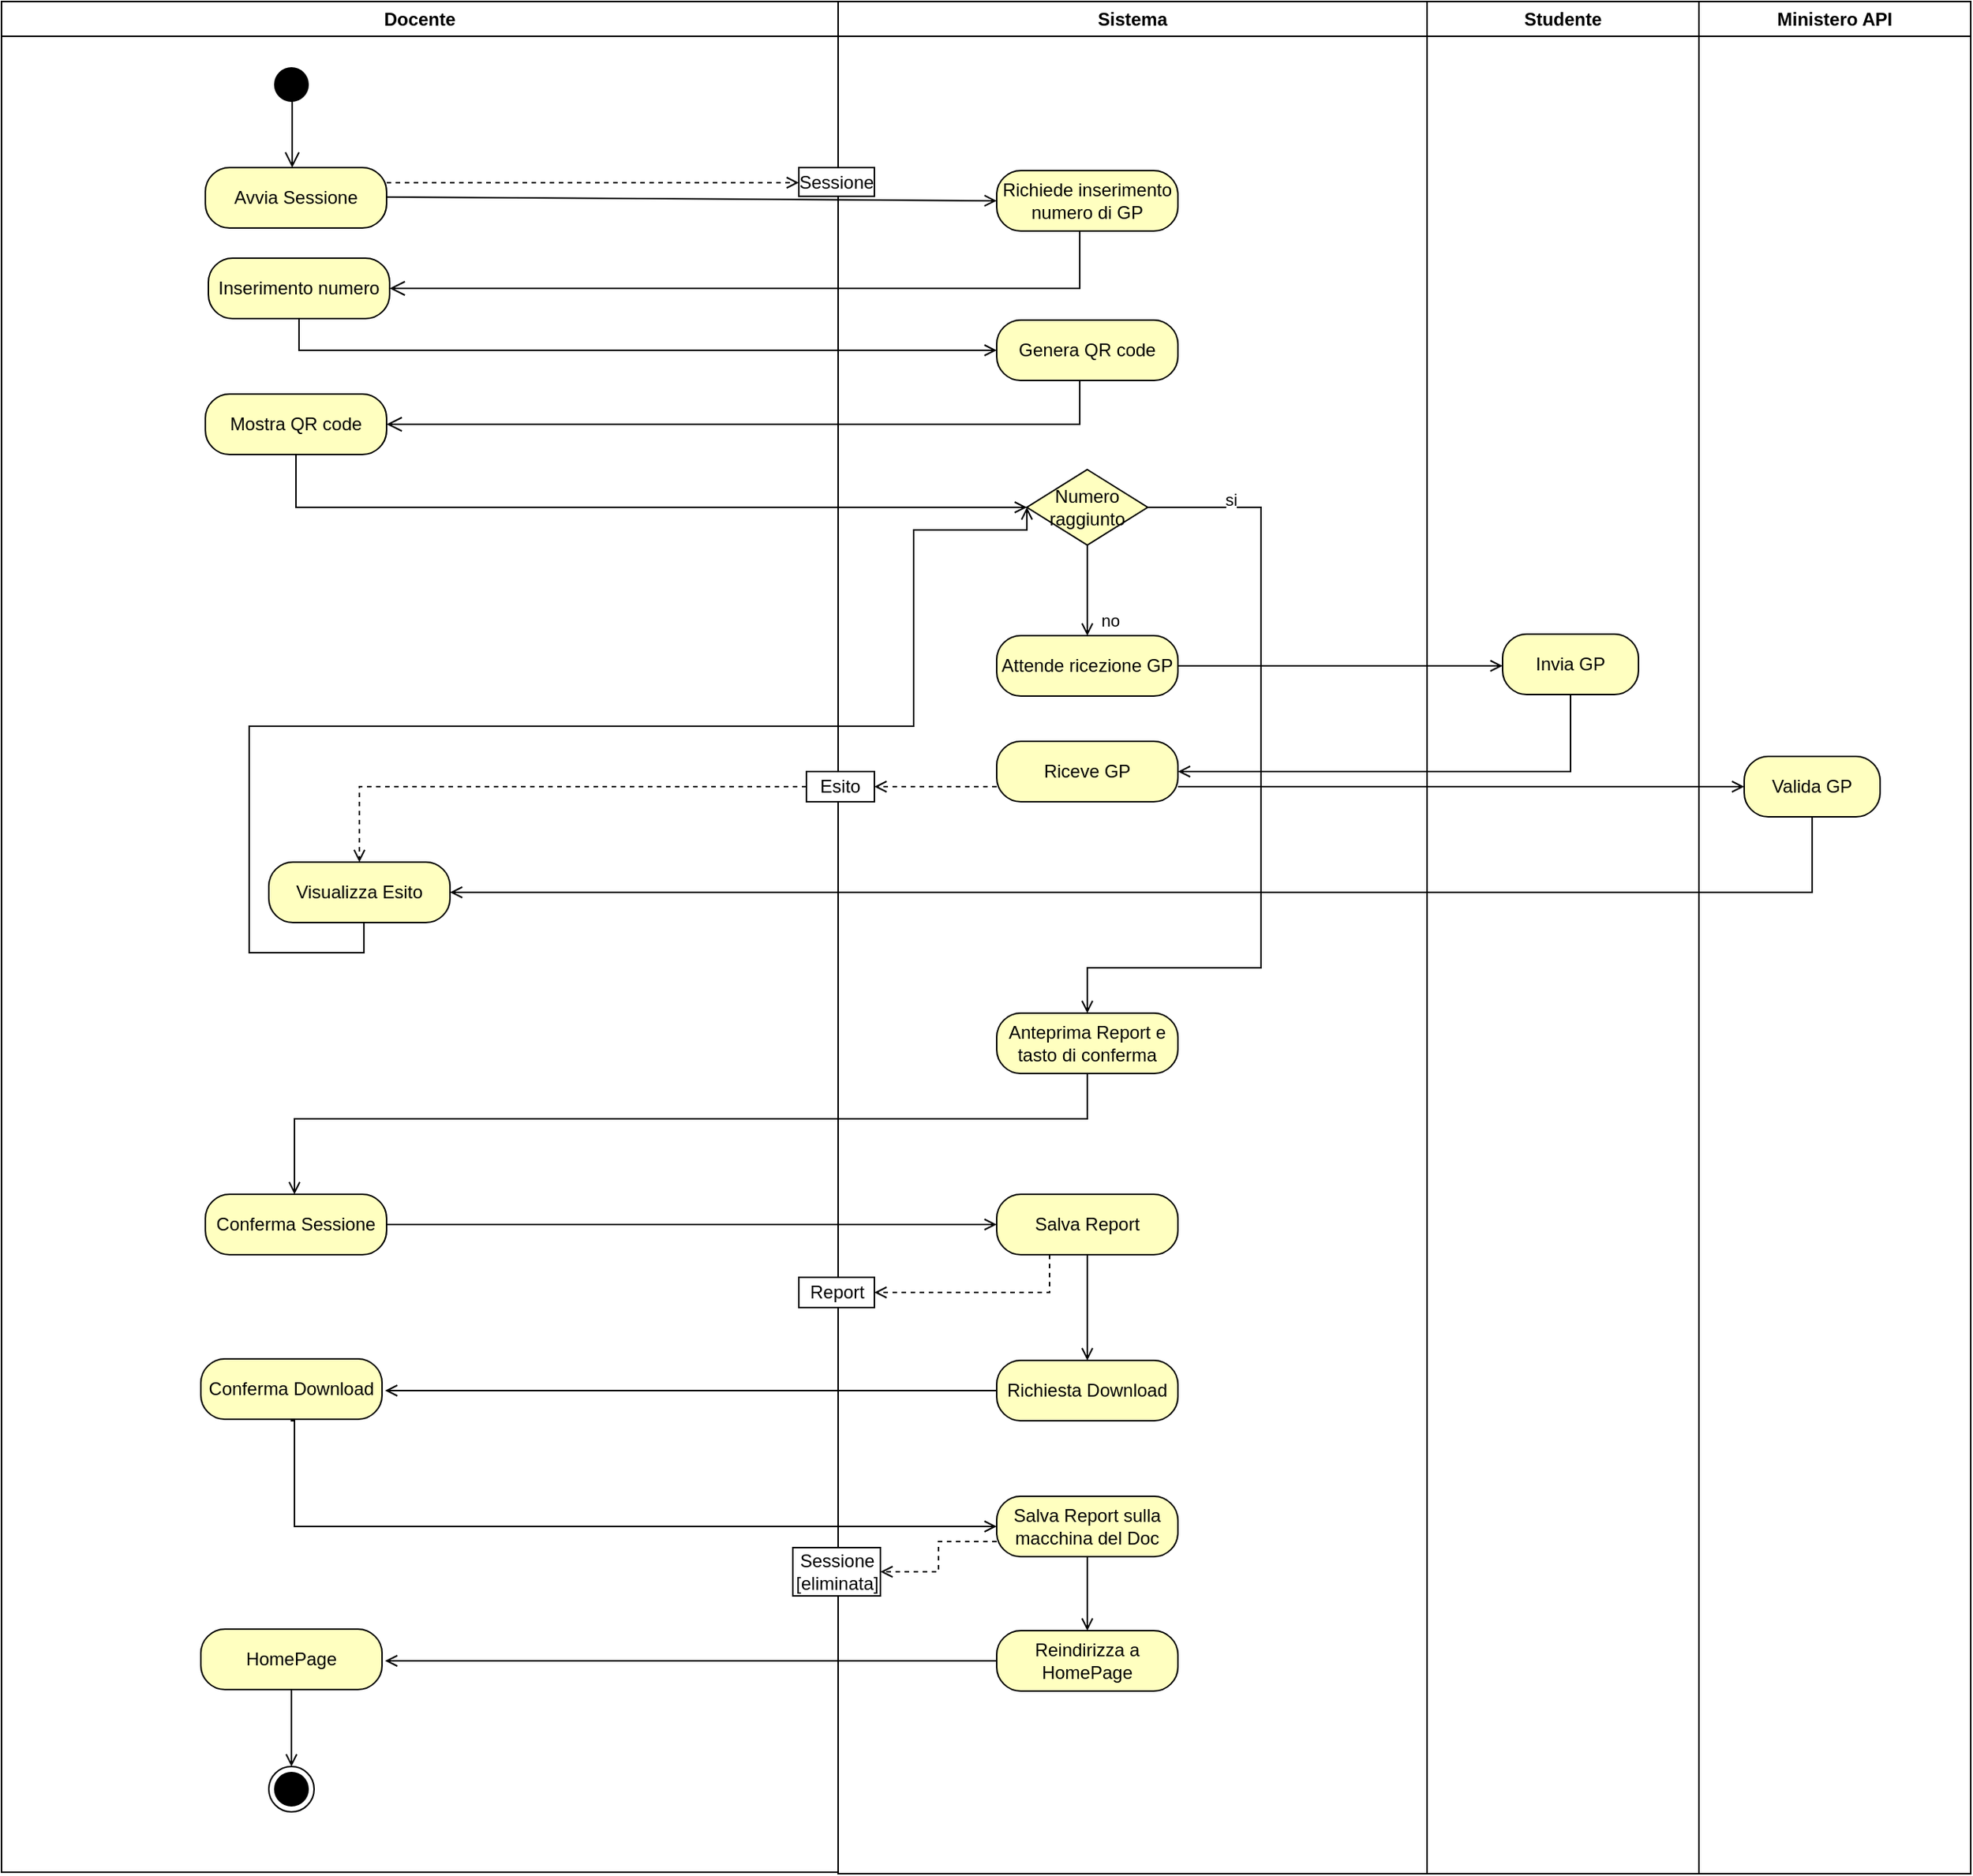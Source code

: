 <mxfile version="15.9.1" type="device"><diagram name="Page-1" id="e7e014a7-5840-1c2e-5031-d8a46d1fe8dd"><mxGraphModel dx="1438" dy="547" grid="1" gridSize="10" guides="1" tooltips="1" connect="1" arrows="1" fold="1" page="0" pageScale="1" pageWidth="1169" pageHeight="826" background="none" math="0" shadow="0"><root><mxCell id="0"/><mxCell id="1" parent="0"/><mxCell id="2" value="Docente" style="swimlane;whiteSpace=wrap;rounded=0;strokeColor=#000000;" parent="1" vertex="1"><mxGeometry x="-34" y="120" width="554" height="1239" as="geometry"/></mxCell><mxCell id="5" value="" style="ellipse;shape=startState;fillColor=#000000;strokeColor=#000000;" parent="2" vertex="1"><mxGeometry x="177" y="40" width="30" height="30" as="geometry"/></mxCell><mxCell id="6" value="" style="edgeStyle=elbowEdgeStyle;elbow=horizontal;verticalAlign=bottom;endArrow=open;endSize=8;strokeColor=#000000;endFill=1;rounded=0" parent="2" edge="1"><mxGeometry x="177" y="40" as="geometry"><mxPoint x="192.5" y="110" as="targetPoint"/><mxPoint x="192.5" y="62" as="sourcePoint"/></mxGeometry></mxCell><mxCell id="-8Gfw61ve-7p2thyGVPs-41" value="Avvia Sessione" style="rounded=1;whiteSpace=wrap;html=1;arcSize=40;fontColor=#000000;fillColor=#ffffc0;strokeColor=#000000;" parent="2" vertex="1"><mxGeometry x="135" y="110" width="120" height="40" as="geometry"/></mxCell><mxCell id="-8Gfw61ve-7p2thyGVPs-50" value="Mostra QR code" style="rounded=1;whiteSpace=wrap;html=1;arcSize=40;fontColor=#000000;fillColor=#ffffc0;strokeColor=#000000;" parent="2" vertex="1"><mxGeometry x="135" y="260" width="120" height="40" as="geometry"/></mxCell><mxCell id="-8Gfw61ve-7p2thyGVPs-46" value="Inserimento numero" style="rounded=1;whiteSpace=wrap;html=1;arcSize=40;fontColor=#000000;fillColor=#ffffc0;strokeColor=#000000;" parent="2" vertex="1"><mxGeometry x="137" y="170" width="120" height="40" as="geometry"/></mxCell><mxCell id="z0AtSnaM83e9VRYru1SR-19" style="edgeStyle=orthogonalEdgeStyle;rounded=0;orthogonalLoop=1;jettySize=auto;html=1;exitX=0.5;exitY=1;exitDx=0;exitDy=0;entryX=0.5;entryY=0;entryDx=0;entryDy=0;startArrow=none;startFill=0;endArrow=open;endFill=0;strokeColor=#000000;" parent="2" source="-8Gfw61ve-7p2thyGVPs-99" target="-8Gfw61ve-7p2thyGVPs-101" edge="1"><mxGeometry relative="1" as="geometry"/></mxCell><mxCell id="-8Gfw61ve-7p2thyGVPs-99" value="HomePage" style="rounded=1;whiteSpace=wrap;html=1;arcSize=40;fontColor=#000000;fillColor=#ffffc0;strokeColor=#000000;" parent="2" vertex="1"><mxGeometry x="132" y="1078" width="120" height="40" as="geometry"/></mxCell><mxCell id="-8Gfw61ve-7p2thyGVPs-101" value="" style="ellipse;html=1;shape=endState;fillColor=#000000;strokeColor=#000000;rounded=0;" parent="2" vertex="1"><mxGeometry x="177" y="1169" width="30" height="30" as="geometry"/></mxCell><mxCell id="-8Gfw61ve-7p2thyGVPs-45" style="rounded=0;orthogonalLoop=1;jettySize=auto;html=1;exitX=1;exitY=0.5;exitDx=0;exitDy=0;entryX=0;entryY=0.5;entryDx=0;entryDy=0;strokeColor=#000000;endArrow=open;endFill=0;" parent="2" target="-8Gfw61ve-7p2thyGVPs-43" edge="1"><mxGeometry relative="1" as="geometry"><mxPoint x="255" y="129.47" as="sourcePoint"/><mxPoint x="694.0" y="130.47" as="targetPoint"/></mxGeometry></mxCell><mxCell id="cBjGczQI6bGETBQTIo73-29" value="Visualizza Esito" style="rounded=1;whiteSpace=wrap;html=1;arcSize=40;fontColor=#000000;fillColor=#ffffc0;strokeColor=#000000;" parent="2" vertex="1"><mxGeometry x="177" y="570" width="120" height="40" as="geometry"/></mxCell><mxCell id="z0AtSnaM83e9VRYru1SR-12" value="Conferma Sessione" style="rounded=1;whiteSpace=wrap;html=1;arcSize=40;fontColor=#000000;fillColor=#ffffc0;strokeColor=#000000;" parent="2" vertex="1"><mxGeometry x="135" y="790" width="120" height="40" as="geometry"/></mxCell><mxCell id="z0AtSnaM83e9VRYru1SR-14" value="Conferma Download" style="rounded=1;whiteSpace=wrap;html=1;arcSize=40;fontColor=#000000;fillColor=#ffffc0;strokeColor=#000000;" parent="2" vertex="1"><mxGeometry x="132" y="899" width="120" height="40" as="geometry"/></mxCell><mxCell id="3" value="Sistema" style="swimlane;whiteSpace=wrap;strokeColor=#000000;" parent="1" vertex="1"><mxGeometry x="520" y="120" width="390" height="1240" as="geometry"/></mxCell><mxCell id="-8Gfw61ve-7p2thyGVPs-43" value="Richiede inserimento numero di GP" style="rounded=1;whiteSpace=wrap;html=1;arcSize=40;fontColor=#000000;fillColor=#ffffc0;strokeColor=#000000;" parent="3" vertex="1"><mxGeometry x="105" y="112" width="120" height="40" as="geometry"/></mxCell><mxCell id="-8Gfw61ve-7p2thyGVPs-47" value="Genera QR code" style="rounded=1;whiteSpace=wrap;html=1;arcSize=40;fontColor=#000000;fillColor=#ffffc0;strokeColor=#000000;" parent="3" vertex="1"><mxGeometry x="105" y="211" width="120" height="40" as="geometry"/></mxCell><mxCell id="-8Gfw61ve-7p2thyGVPs-67" value="Anteprima Report e tasto di conferma" style="rounded=1;whiteSpace=wrap;html=1;arcSize=40;fontColor=#000000;fillColor=#ffffc0;strokeColor=#000000;" parent="3" vertex="1"><mxGeometry x="105" y="670" width="120" height="40" as="geometry"/></mxCell><mxCell id="-8Gfw61ve-7p2thyGVPs-85" style="edgeStyle=orthogonalEdgeStyle;rounded=0;orthogonalLoop=1;jettySize=auto;html=1;exitX=0.5;exitY=1;exitDx=0;exitDy=0;entryX=0.5;entryY=0;entryDx=0;entryDy=0;strokeColor=#000000;endArrow=open;endFill=0;" parent="3" source="-8Gfw61ve-7p2thyGVPs-80" target="-8Gfw61ve-7p2thyGVPs-83" edge="1"><mxGeometry relative="1" as="geometry"/></mxCell><mxCell id="-8Gfw61ve-7p2thyGVPs-80" value="Salva Report" style="rounded=1;whiteSpace=wrap;html=1;arcSize=40;fontColor=#000000;fillColor=#ffffc0;strokeColor=#000000;" parent="3" vertex="1"><mxGeometry x="105" y="790" width="120" height="40" as="geometry"/></mxCell><mxCell id="-8Gfw61ve-7p2thyGVPs-82" value="Report" style="html=1;rounded=0;strokeColor=#000000;" parent="3" vertex="1"><mxGeometry x="-26" y="845" width="50" height="20" as="geometry"/></mxCell><mxCell id="-8Gfw61ve-7p2thyGVPs-83" value="Richiesta Download" style="rounded=1;whiteSpace=wrap;html=1;arcSize=40;fontColor=#000000;fillColor=#ffffc0;strokeColor=#000000;" parent="3" vertex="1"><mxGeometry x="105" y="900" width="120" height="40" as="geometry"/></mxCell><mxCell id="z0AtSnaM83e9VRYru1SR-18" style="edgeStyle=orthogonalEdgeStyle;rounded=0;orthogonalLoop=1;jettySize=auto;html=1;exitX=0.5;exitY=1;exitDx=0;exitDy=0;entryX=0.5;entryY=0;entryDx=0;entryDy=0;startArrow=none;startFill=0;endArrow=open;endFill=0;strokeColor=#000000;" parent="3" source="-8Gfw61ve-7p2thyGVPs-93" target="z0AtSnaM83e9VRYru1SR-6" edge="1"><mxGeometry relative="1" as="geometry"/></mxCell><mxCell id="-8Gfw61ve-7p2thyGVPs-93" value="Salva Report sulla macchina del Doc" style="rounded=1;whiteSpace=wrap;html=1;arcSize=40;fontColor=#000000;fillColor=#ffffc0;strokeColor=#000000;" parent="3" vertex="1"><mxGeometry x="105" y="990" width="120" height="40" as="geometry"/></mxCell><mxCell id="z0AtSnaM83e9VRYru1SR-6" value="Reindirizza a HomePage" style="rounded=1;whiteSpace=wrap;html=1;arcSize=40;fontColor=#000000;fillColor=#ffffc0;strokeColor=#000000;" parent="3" vertex="1"><mxGeometry x="105" y="1079" width="120" height="40" as="geometry"/></mxCell><mxCell id="cBjGczQI6bGETBQTIo73-34" value="Numero raggiunto" style="rhombus;whiteSpace=wrap;html=1;fillColor=#ffffc0;strokeColor=#000000;rounded=0;" parent="3" vertex="1"><mxGeometry x="125" y="310" width="80" height="50" as="geometry"/></mxCell><mxCell id="cBjGczQI6bGETBQTIo73-26" value="Attende ricezione GP" style="rounded=1;whiteSpace=wrap;html=1;arcSize=40;fontColor=#000000;fillColor=#ffffc0;strokeColor=#000000;" parent="3" vertex="1"><mxGeometry x="105" y="420" width="120" height="40" as="geometry"/></mxCell><mxCell id="cBjGczQI6bGETBQTIo73-23" value="Riceve GP" style="rounded=1;whiteSpace=wrap;html=1;arcSize=40;fontColor=#000000;fillColor=#ffffc0;strokeColor=#000000;" parent="3" vertex="1"><mxGeometry x="105" y="490" width="120" height="40" as="geometry"/></mxCell><mxCell id="cBjGczQI6bGETBQTIo73-41" value="si" style="edgeStyle=orthogonalEdgeStyle;rounded=0;orthogonalLoop=1;jettySize=auto;html=1;exitX=1;exitY=0.5;exitDx=0;exitDy=0;startArrow=none;startFill=0;endArrow=open;endFill=0;strokeColor=#000000;entryX=0.5;entryY=0;entryDx=0;entryDy=0;" parent="3" source="cBjGczQI6bGETBQTIo73-34" target="-8Gfw61ve-7p2thyGVPs-67" edge="1"><mxGeometry x="-0.79" y="5" relative="1" as="geometry"><mxPoint x="280" y="700" as="targetPoint"/><Array as="points"><mxPoint x="280" y="335"/><mxPoint x="280" y="640"/><mxPoint x="165" y="640"/></Array><mxPoint as="offset"/></mxGeometry></mxCell><mxCell id="-8Gfw61ve-7p2thyGVPs-81" style="edgeStyle=orthogonalEdgeStyle;rounded=0;orthogonalLoop=1;jettySize=auto;html=1;strokeColor=#000000;dashed=1;entryX=1;entryY=0.5;entryDx=0;entryDy=0;endArrow=open;endFill=0;" parent="3" target="-8Gfw61ve-7p2thyGVPs-82" edge="1"><mxGeometry relative="1" as="geometry"><mxPoint x="6" y="855" as="targetPoint"/><mxPoint x="140" y="830" as="sourcePoint"/><Array as="points"><mxPoint x="140" y="855"/></Array></mxGeometry></mxCell><mxCell id="z0AtSnaM83e9VRYru1SR-28" value="Sessione" style="rounded=0;whiteSpace=wrap;html=1;strokeColor=#000000;" parent="3" vertex="1"><mxGeometry x="-26" y="110" width="50" height="19" as="geometry"/></mxCell><mxCell id="z0AtSnaM83e9VRYru1SR-23" value="Esito" style="rounded=0;whiteSpace=wrap;html=1;strokeColor=#000000;" parent="3" vertex="1"><mxGeometry x="-21" y="510" width="45" height="20" as="geometry"/></mxCell><mxCell id="z0AtSnaM83e9VRYru1SR-22" style="edgeStyle=orthogonalEdgeStyle;rounded=0;orthogonalLoop=1;jettySize=auto;html=1;exitX=0;exitY=0.75;exitDx=0;exitDy=0;startArrow=none;startFill=0;endArrow=open;endFill=0;strokeColor=#000000;dashed=1;" parent="3" source="cBjGczQI6bGETBQTIo73-23" target="z0AtSnaM83e9VRYru1SR-23" edge="1"><mxGeometry relative="1" as="geometry"><mxPoint x="20" y="590" as="targetPoint"/><Array as="points"><mxPoint x="50" y="520"/><mxPoint x="50" y="520"/></Array></mxGeometry></mxCell><mxCell id="-8Gfw61ve-7p2thyGVPs-44" value="" style="edgeStyle=orthogonalEdgeStyle;html=1;verticalAlign=bottom;endArrow=open;endSize=8;strokeColor=#000000;rounded=0;entryX=1;entryY=0.5;entryDx=0;entryDy=0;" parent="1" source="-8Gfw61ve-7p2thyGVPs-43" target="-8Gfw61ve-7p2thyGVPs-46" edge="1"><mxGeometry relative="1" as="geometry"><mxPoint x="720" y="340" as="targetPoint"/><Array as="points"><mxPoint x="680" y="310"/></Array></mxGeometry></mxCell><mxCell id="-8Gfw61ve-7p2thyGVPs-48" value="" style="edgeStyle=orthogonalEdgeStyle;html=1;verticalAlign=bottom;endArrow=open;endSize=8;strokeColor=#000000;rounded=0;entryX=1;entryY=0.5;entryDx=0;entryDy=0;" parent="1" source="-8Gfw61ve-7p2thyGVPs-47" target="-8Gfw61ve-7p2thyGVPs-50" edge="1"><mxGeometry relative="1" as="geometry"><mxPoint x="720" y="470" as="targetPoint"/><Array as="points"><mxPoint x="680" y="400"/></Array></mxGeometry></mxCell><mxCell id="-8Gfw61ve-7p2thyGVPs-77" style="edgeStyle=orthogonalEdgeStyle;rounded=0;orthogonalLoop=1;jettySize=auto;html=1;exitX=0.5;exitY=1;exitDx=0;exitDy=0;strokeColor=#000000;endArrow=open;endFill=0;" parent="1" source="-8Gfw61ve-7p2thyGVPs-67" edge="1"><mxGeometry relative="1" as="geometry"><mxPoint x="160" y="910" as="targetPoint"/><Array as="points"><mxPoint x="685" y="860"/><mxPoint x="160" y="860"/></Array></mxGeometry></mxCell><mxCell id="cBjGczQI6bGETBQTIo73-33" value="no" style="edgeStyle=orthogonalEdgeStyle;rounded=0;orthogonalLoop=1;jettySize=auto;html=1;exitX=0.5;exitY=1;exitDx=0;exitDy=0;startArrow=none;startFill=0;endArrow=open;endFill=0;strokeColor=#000000;" parent="1" source="cBjGczQI6bGETBQTIo73-34" edge="1"><mxGeometry x="0.667" y="15" relative="1" as="geometry"><mxPoint x="685" y="540" as="targetPoint"/><mxPoint as="offset"/></mxGeometry></mxCell><mxCell id="cBjGczQI6bGETBQTIo73-45" style="edgeStyle=orthogonalEdgeStyle;rounded=0;orthogonalLoop=1;jettySize=auto;html=1;exitX=0.5;exitY=1;exitDx=0;exitDy=0;startArrow=none;startFill=0;endArrow=open;endFill=0;strokeColor=#000000;entryX=0;entryY=0.5;entryDx=0;entryDy=0;" parent="1" source="cBjGczQI6bGETBQTIo73-29" target="cBjGczQI6bGETBQTIo73-34" edge="1"><mxGeometry relative="1" as="geometry"><mxPoint x="640.0" y="530" as="targetPoint"/><Array as="points"><mxPoint x="206" y="730"/><mxPoint x="206" y="750"/><mxPoint x="130" y="750"/><mxPoint x="130" y="600"/><mxPoint x="570" y="600"/><mxPoint x="570" y="470"/><mxPoint x="645" y="470"/></Array></mxGeometry></mxCell><mxCell id="z0AtSnaM83e9VRYru1SR-10" style="edgeStyle=orthogonalEdgeStyle;rounded=0;orthogonalLoop=1;jettySize=auto;html=1;exitX=0.5;exitY=1;exitDx=0;exitDy=0;entryX=0;entryY=0.5;entryDx=0;entryDy=0;startArrow=none;startFill=0;endArrow=open;endFill=0;strokeColor=#000000;" parent="1" source="-8Gfw61ve-7p2thyGVPs-50" target="cBjGczQI6bGETBQTIo73-34" edge="1"><mxGeometry relative="1" as="geometry"/></mxCell><mxCell id="z0AtSnaM83e9VRYru1SR-13" style="edgeStyle=orthogonalEdgeStyle;rounded=0;orthogonalLoop=1;jettySize=auto;html=1;exitX=1;exitY=0.5;exitDx=0;exitDy=0;entryX=0;entryY=0.5;entryDx=0;entryDy=0;startArrow=none;startFill=0;endArrow=open;endFill=0;strokeColor=#000000;" parent="1" source="z0AtSnaM83e9VRYru1SR-12" target="-8Gfw61ve-7p2thyGVPs-80" edge="1"><mxGeometry relative="1" as="geometry"><Array as="points"><mxPoint x="221" y="930"/></Array></mxGeometry></mxCell><mxCell id="z0AtSnaM83e9VRYru1SR-15" style="edgeStyle=orthogonalEdgeStyle;rounded=0;orthogonalLoop=1;jettySize=auto;html=1;exitX=0;exitY=0.5;exitDx=0;exitDy=0;startArrow=none;startFill=0;endArrow=open;endFill=0;strokeColor=#000000;" parent="1" source="-8Gfw61ve-7p2thyGVPs-83" edge="1"><mxGeometry relative="1" as="geometry"><mxPoint x="220" y="1040" as="targetPoint"/></mxGeometry></mxCell><mxCell id="z0AtSnaM83e9VRYru1SR-16" style="edgeStyle=orthogonalEdgeStyle;rounded=0;orthogonalLoop=1;jettySize=auto;html=1;exitX=0.5;exitY=1;exitDx=0;exitDy=0;entryX=0;entryY=0.5;entryDx=0;entryDy=0;startArrow=none;startFill=0;endArrow=open;endFill=0;strokeColor=#000000;" parent="1" source="-8Gfw61ve-7p2thyGVPs-46" target="-8Gfw61ve-7p2thyGVPs-47" edge="1"><mxGeometry relative="1" as="geometry"/></mxCell><mxCell id="z0AtSnaM83e9VRYru1SR-17" style="edgeStyle=orthogonalEdgeStyle;rounded=0;orthogonalLoop=1;jettySize=auto;html=1;exitX=0.5;exitY=1;exitDx=0;exitDy=0;entryX=0;entryY=0.5;entryDx=0;entryDy=0;startArrow=none;startFill=0;endArrow=open;endFill=0;strokeColor=#000000;" parent="1" source="z0AtSnaM83e9VRYru1SR-14" target="-8Gfw61ve-7p2thyGVPs-93" edge="1"><mxGeometry relative="1" as="geometry"><Array as="points"><mxPoint x="160" y="1060"/><mxPoint x="160" y="1130"/></Array></mxGeometry></mxCell><mxCell id="z0AtSnaM83e9VRYru1SR-21" style="edgeStyle=orthogonalEdgeStyle;rounded=0;orthogonalLoop=1;jettySize=auto;html=1;exitX=0;exitY=0.5;exitDx=0;exitDy=0;startArrow=none;startFill=0;endArrow=open;endFill=0;strokeColor=#000000;" parent="1" source="z0AtSnaM83e9VRYru1SR-6" edge="1"><mxGeometry relative="1" as="geometry"><mxPoint x="220" y="1219" as="targetPoint"/></mxGeometry></mxCell><mxCell id="z0AtSnaM83e9VRYru1SR-24" style="edgeStyle=orthogonalEdgeStyle;rounded=0;orthogonalLoop=1;jettySize=auto;html=1;exitX=0;exitY=0.5;exitDx=0;exitDy=0;entryX=0.5;entryY=0;entryDx=0;entryDy=0;dashed=1;startArrow=none;startFill=0;endArrow=open;endFill=0;strokeColor=#000000;" parent="1" source="z0AtSnaM83e9VRYru1SR-23" target="cBjGczQI6bGETBQTIo73-29" edge="1"><mxGeometry relative="1" as="geometry"/></mxCell><mxCell id="z0AtSnaM83e9VRYru1SR-25" style="edgeStyle=orthogonalEdgeStyle;rounded=0;orthogonalLoop=1;jettySize=auto;html=1;exitX=1;exitY=0.25;exitDx=0;exitDy=0;dashed=1;startArrow=none;startFill=0;endArrow=open;endFill=0;strokeColor=#000000;" parent="1" source="-8Gfw61ve-7p2thyGVPs-41" target="z0AtSnaM83e9VRYru1SR-28" edge="1"><mxGeometry relative="1" as="geometry"><mxPoint x="554" y="262" as="targetPoint"/><mxPoint x="275" y="262" as="sourcePoint"/><Array as="points"><mxPoint x="240" y="240"/><mxPoint x="240" y="240"/></Array></mxGeometry></mxCell><mxCell id="z0AtSnaM83e9VRYru1SR-32" value="Studente" style="swimlane;whiteSpace=wrap;strokeColor=#000000;" parent="1" vertex="1"><mxGeometry x="910" y="120" width="180" height="1240" as="geometry"/></mxCell><mxCell id="z0AtSnaM83e9VRYru1SR-46" value="Invia GP" style="rounded=1;whiteSpace=wrap;html=1;arcSize=40;fontColor=#000000;fillColor=#ffffc0;strokeColor=#000000;" parent="z0AtSnaM83e9VRYru1SR-32" vertex="1"><mxGeometry x="50" y="419" width="90" height="40" as="geometry"/></mxCell><mxCell id="z0AtSnaM83e9VRYru1SR-52" style="edgeStyle=orthogonalEdgeStyle;rounded=0;orthogonalLoop=1;jettySize=auto;html=1;exitX=1;exitY=0.5;exitDx=0;exitDy=0;startArrow=none;startFill=0;endArrow=open;endFill=0;strokeColor=#000000;" parent="1" source="cBjGczQI6bGETBQTIo73-26" edge="1"><mxGeometry relative="1" as="geometry"><mxPoint x="960" y="560" as="targetPoint"/></mxGeometry></mxCell><mxCell id="z0AtSnaM83e9VRYru1SR-53" style="edgeStyle=orthogonalEdgeStyle;rounded=0;orthogonalLoop=1;jettySize=auto;html=1;exitX=0.5;exitY=1;exitDx=0;exitDy=0;entryX=1;entryY=0.5;entryDx=0;entryDy=0;startArrow=none;startFill=0;endArrow=open;endFill=0;strokeColor=#000000;" parent="1" source="z0AtSnaM83e9VRYru1SR-46" target="cBjGczQI6bGETBQTIo73-23" edge="1"><mxGeometry relative="1" as="geometry"/></mxCell><mxCell id="z0AtSnaM83e9VRYru1SR-94" value="Ministero API" style="swimlane;whiteSpace=wrap;strokeColor=#000000;" parent="1" vertex="1"><mxGeometry x="1090" y="120" width="180" height="1240" as="geometry"/></mxCell><mxCell id="z0AtSnaM83e9VRYru1SR-95" value="Valida GP" style="rounded=1;whiteSpace=wrap;html=1;arcSize=40;fontColor=#000000;fillColor=#ffffc0;strokeColor=#000000;" parent="z0AtSnaM83e9VRYru1SR-94" vertex="1"><mxGeometry x="30" y="500" width="90" height="40" as="geometry"/></mxCell><mxCell id="z0AtSnaM83e9VRYru1SR-11" style="edgeStyle=orthogonalEdgeStyle;rounded=0;orthogonalLoop=1;jettySize=auto;html=1;exitX=1;exitY=0.75;exitDx=0;exitDy=0;startArrow=none;startFill=0;endArrow=open;endFill=0;strokeColor=#000000;" parent="1" source="cBjGczQI6bGETBQTIo73-23" edge="1"><mxGeometry relative="1" as="geometry"><mxPoint x="870" y="670" as="sourcePoint"/><mxPoint x="1120" y="640" as="targetPoint"/><Array as="points"><mxPoint x="1110" y="640"/><mxPoint x="1110" y="640"/></Array></mxGeometry></mxCell><mxCell id="z0AtSnaM83e9VRYru1SR-97" style="edgeStyle=orthogonalEdgeStyle;rounded=0;orthogonalLoop=1;jettySize=auto;html=1;exitX=0.5;exitY=1;exitDx=0;exitDy=0;entryX=1;entryY=0.5;entryDx=0;entryDy=0;startArrow=none;startFill=0;endArrow=open;endFill=0;strokeColor=#000000;" parent="1" source="z0AtSnaM83e9VRYru1SR-95" target="cBjGczQI6bGETBQTIo73-29" edge="1"><mxGeometry relative="1" as="geometry"/></mxCell><mxCell id="z0AtSnaM83e9VRYru1SR-98" style="edgeStyle=orthogonalEdgeStyle;rounded=0;orthogonalLoop=1;jettySize=auto;html=1;exitX=0;exitY=0.75;exitDx=0;exitDy=0;entryX=1;entryY=0.5;entryDx=0;entryDy=0;startArrow=none;startFill=0;endArrow=open;endFill=0;strokeColor=#000000;dashed=1;" parent="1" source="-8Gfw61ve-7p2thyGVPs-93" target="5e84lVjq3RasuW-DU2Ks-7" edge="1"><mxGeometry relative="1" as="geometry"><mxPoint x="545" y="1164.5" as="targetPoint"/></mxGeometry></mxCell><mxCell id="5e84lVjq3RasuW-DU2Ks-7" value="Sessione&lt;br&gt;[eliminata]" style="html=1;rounded=0;strokeColor=#000000;" vertex="1" parent="1"><mxGeometry x="490" y="1144" width="58" height="32" as="geometry"/></mxCell></root></mxGraphModel></diagram></mxfile>